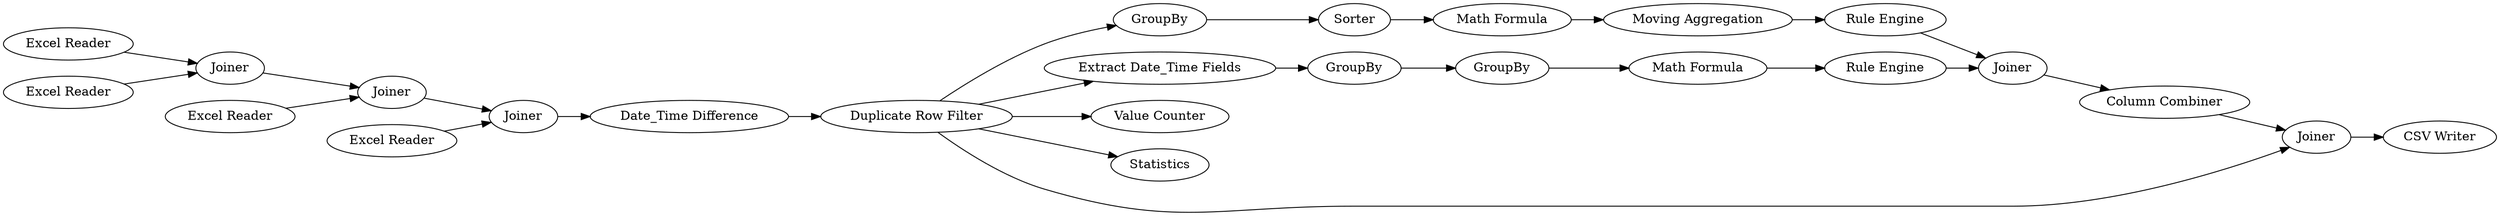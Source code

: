 digraph {
	15 -> 14
	7 -> 8
	14 -> 16
	135 -> 136
	2 -> 6
	11 -> 143
	136 -> 137
	1 -> 8
	140 -> 141
	11 -> 135
	137 -> 138
	17 -> 18
	11 -> 12
	10 -> 11
	11 -> 142
	142 -> 144
	138 -> 139
	18 -> 140
	6 -> 7
	3 -> 6
	4 -> 7
	11 -> 15
	141 -> 142
	8 -> 10
	139 -> 140
	16 -> 17
	7 [label=Joiner]
	136 [label=GroupBy]
	18 [label="Rule Engine"]
	138 [label="Math Formula"]
	8 [label=Joiner]
	17 [label="Moving Aggregation"]
	3 [label="Excel Reader"]
	137 [label=GroupBy]
	6 [label=Joiner]
	15 [label=GroupBy]
	12 [label=Statistics]
	10 [label="Date_Time Difference"]
	141 [label="Column Combiner"]
	16 [label="Math Formula"]
	144 [label="CSV Writer"]
	1 [label="Excel Reader"]
	143 [label="Value Counter"]
	142 [label=Joiner]
	11 [label="Duplicate Row Filter"]
	4 [label="Excel Reader"]
	14 [label=Sorter]
	135 [label="Extract Date_Time Fields"]
	139 [label="Rule Engine"]
	140 [label=Joiner]
	2 [label="Excel Reader"]
	rankdir=LR
}
